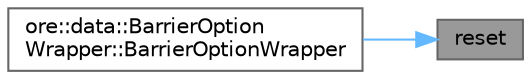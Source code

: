 digraph "reset"
{
 // INTERACTIVE_SVG=YES
 // LATEX_PDF_SIZE
  bgcolor="transparent";
  edge [fontname=Helvetica,fontsize=10,labelfontname=Helvetica,labelfontsize=10];
  node [fontname=Helvetica,fontsize=10,shape=box,height=0.2,width=0.4];
  rankdir="RL";
  Node1 [label="reset",height=0.2,width=0.4,color="gray40", fillcolor="grey60", style="filled", fontcolor="black",tooltip="reset is called every time a new path is about to be priced."];
  Node1 -> Node2 [dir="back",color="steelblue1",style="solid"];
  Node2 [label="ore::data::BarrierOption\lWrapper::BarrierOptionWrapper",height=0.2,width=0.4,color="grey40", fillcolor="white", style="filled",URL="$classore_1_1data_1_1_barrier_option_wrapper.html#aa1dc697b6c825a01c4d0bee9a5097eca",tooltip=" "];
}
